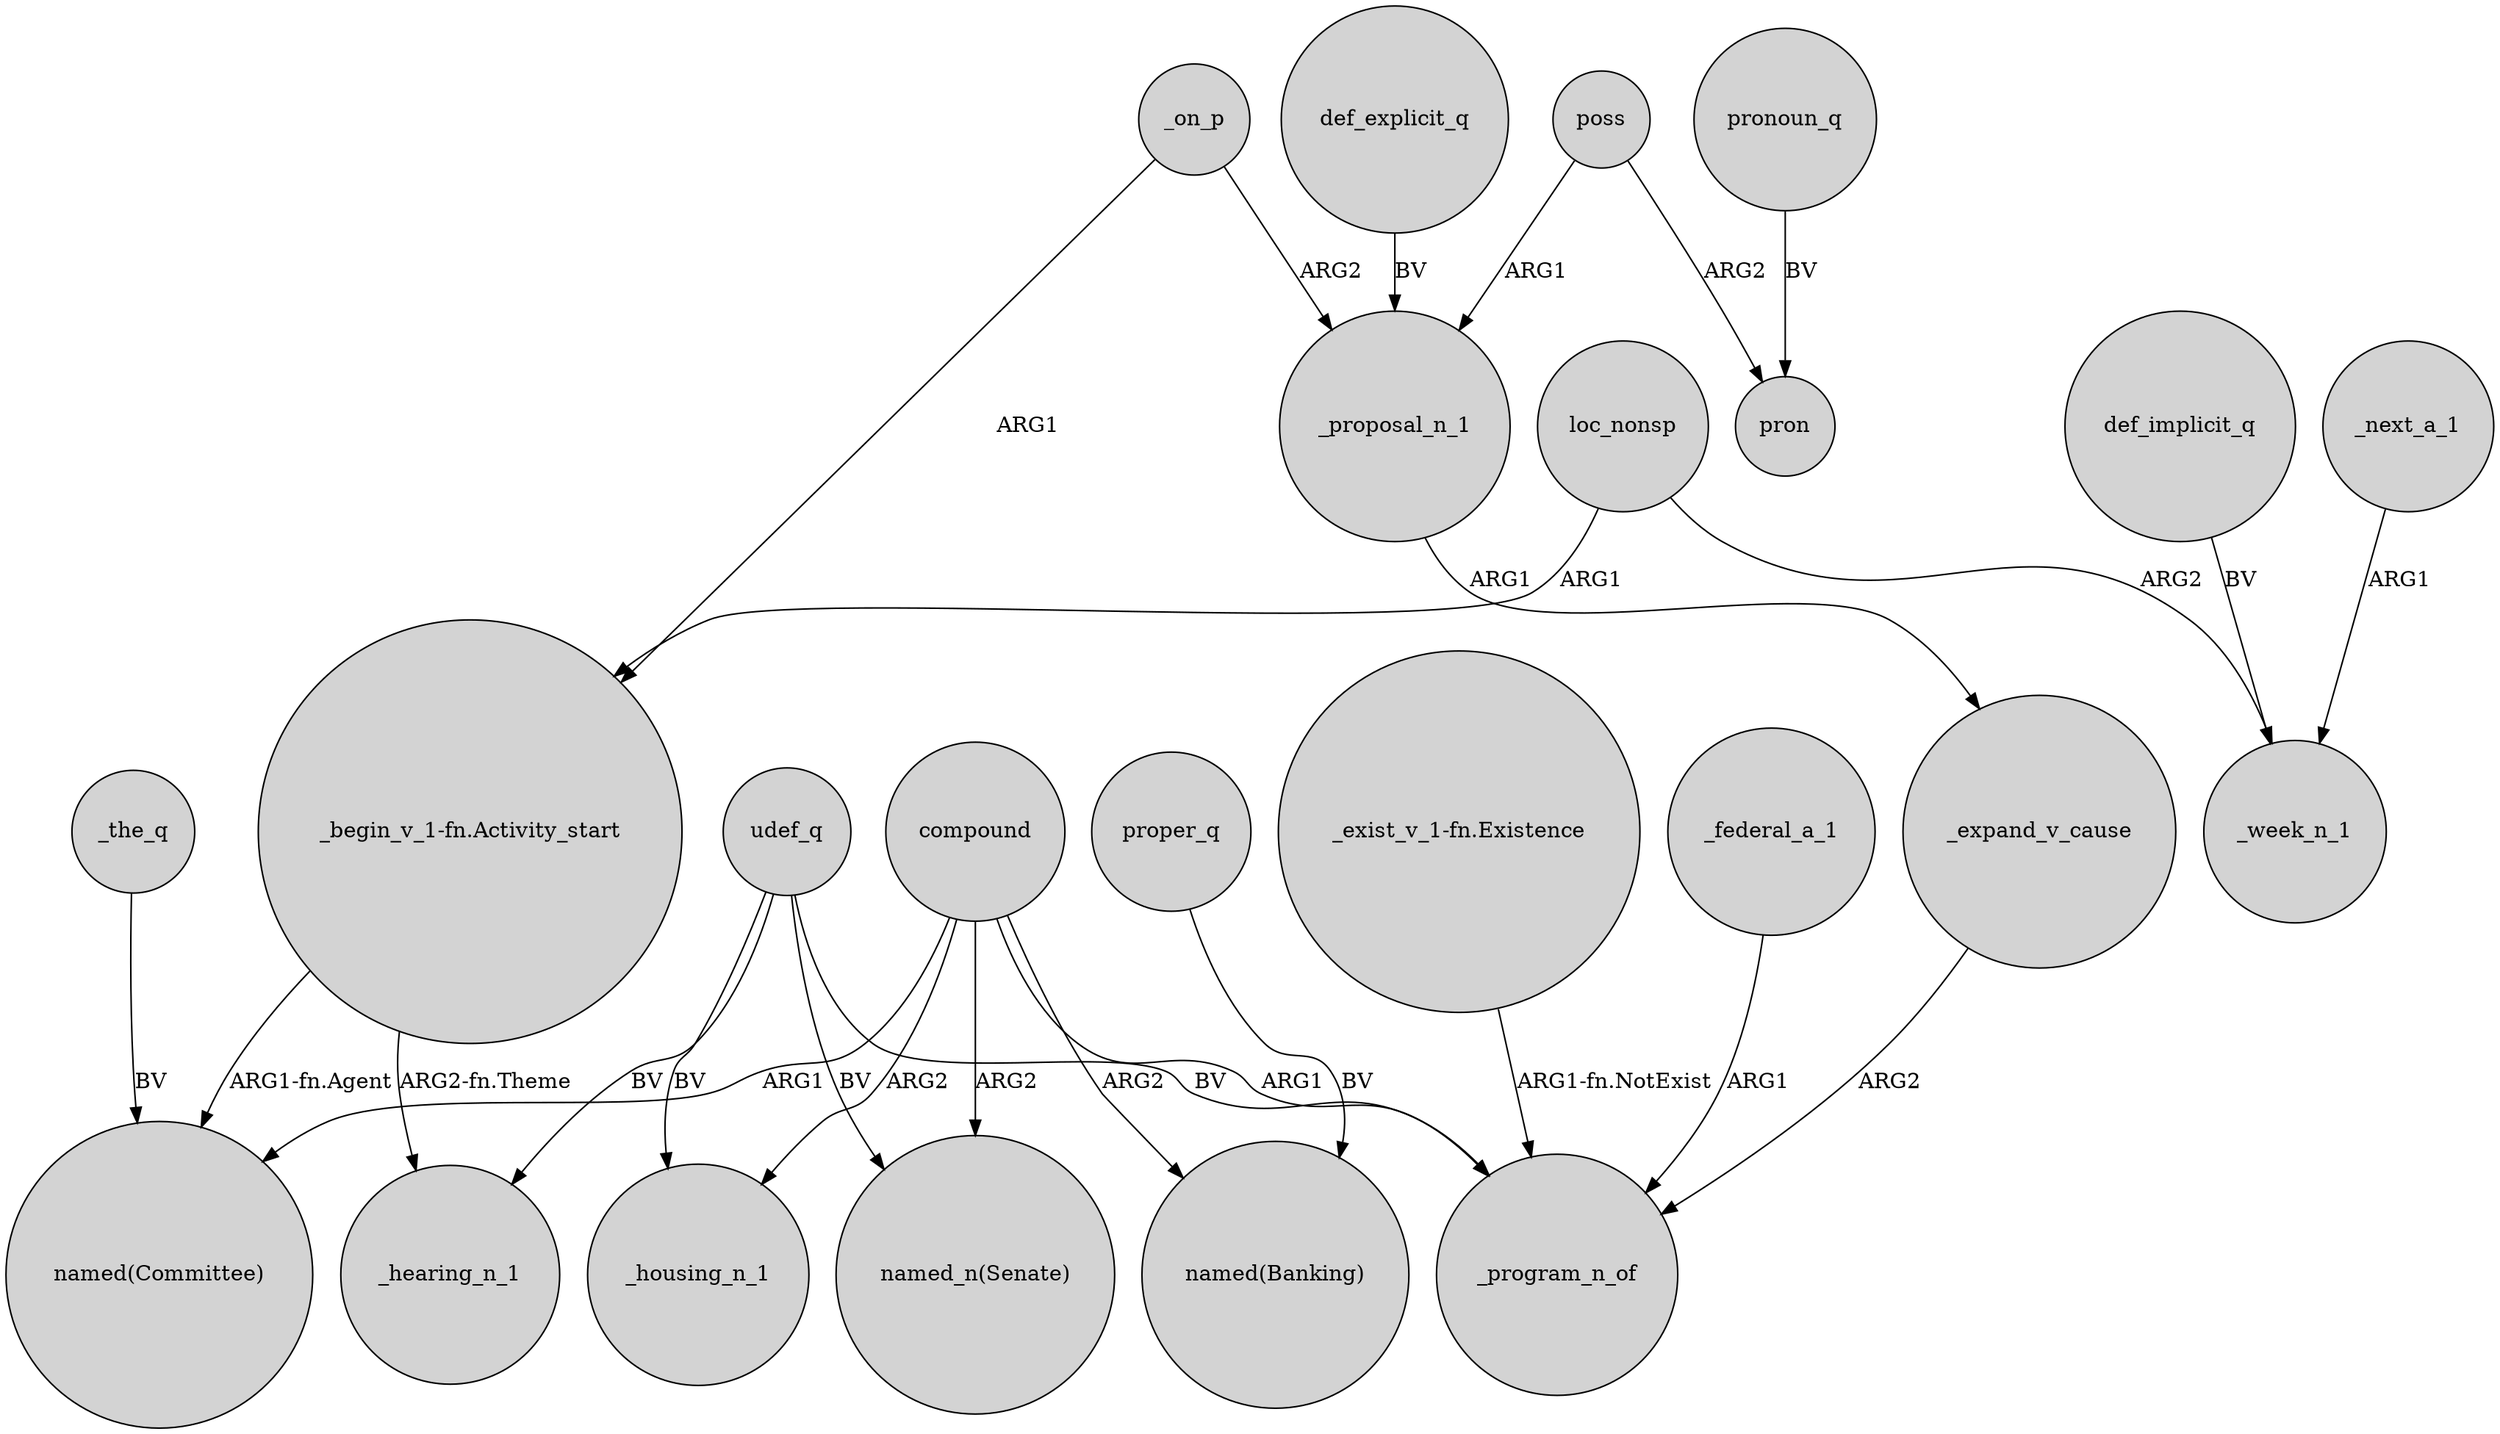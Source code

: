 digraph {
	node [shape=circle style=filled]
	udef_q -> _hearing_n_1 [label=BV]
	def_implicit_q -> _week_n_1 [label=BV]
	"_begin_v_1-fn.Activity_start" -> _hearing_n_1 [label="ARG2-fn.Theme"]
	poss -> pron [label=ARG2]
	proper_q -> "named(Banking)" [label=BV]
	udef_q -> _housing_n_1 [label=BV]
	_expand_v_cause -> _program_n_of [label=ARG2]
	udef_q -> _program_n_of [label=BV]
	loc_nonsp -> "_begin_v_1-fn.Activity_start" [label=ARG1]
	_on_p -> _proposal_n_1 [label=ARG2]
	pronoun_q -> pron [label=BV]
	loc_nonsp -> _week_n_1 [label=ARG2]
	poss -> _proposal_n_1 [label=ARG1]
	compound -> "named_n(Senate)" [label=ARG2]
	"_exist_v_1-fn.Existence" -> _program_n_of [label="ARG1-fn.NotExist"]
	compound -> "named(Committee)" [label=ARG1]
	udef_q -> "named_n(Senate)" [label=BV]
	_next_a_1 -> _week_n_1 [label=ARG1]
	compound -> "named(Banking)" [label=ARG2]
	compound -> _housing_n_1 [label=ARG2]
	def_explicit_q -> _proposal_n_1 [label=BV]
	_proposal_n_1 -> _expand_v_cause [label=ARG1]
	compound -> _program_n_of [label=ARG1]
	_federal_a_1 -> _program_n_of [label=ARG1]
	_the_q -> "named(Committee)" [label=BV]
	"_begin_v_1-fn.Activity_start" -> "named(Committee)" [label="ARG1-fn.Agent"]
	_on_p -> "_begin_v_1-fn.Activity_start" [label=ARG1]
}
